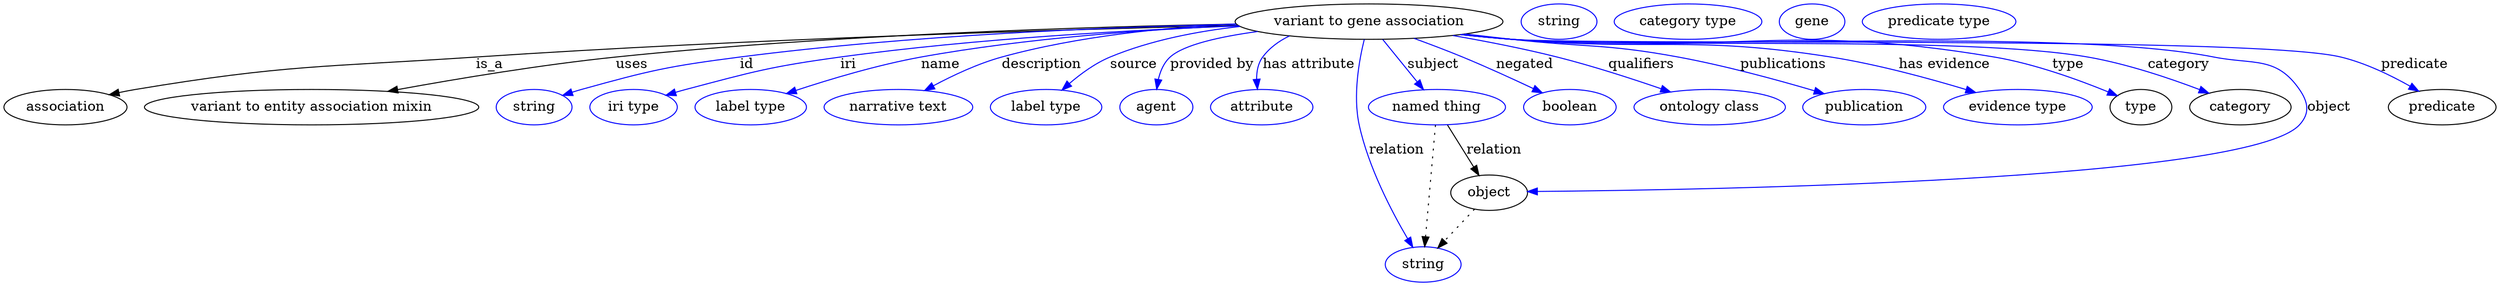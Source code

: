 digraph {
	graph [bb="0,0,2528,283"];
	node [label="\N"];
	"variant to gene association"	[height=0.5,
		label="variant to gene association",
		pos="1386.4,265",
		width=3.7733];
	association	[height=0.5,
		pos="62.394,178",
		width=1.7332];
	"variant to gene association" -> association	[label=is_a,
		lp="493.39,221.5",
		pos="e,106.89,190.66 1253.3,261.22 1076.4,256.98 754.16,247.39 479.39,229 325.26,218.68 285.77,221.38 133.39,196 128,195.1 122.41,194.02 \
116.84,192.85"];
	"variant to entity association mixin"	[height=0.5,
		pos="312.39,178",
		width=4.7121];
	"variant to gene association" -> "variant to entity association mixin"	[label=uses,
		lp="637.89,221.5",
		pos="e,389.85,194.06 1251.7,262.5 1098.6,259.72 841.42,251.76 621.39,229 546.25,221.23 461.6,207.15 399.93,195.91"];
	id	[color=blue,
		height=0.5,
		label=string,
		pos="538.39,178",
		width=1.0652];
	"variant to gene association" -> id	[color=blue,
		label=id,
		lp="754.39,221.5",
		pos="e,567.38,189.99 1251.9,262.38 1122.2,259.47 920.67,251.38 747.39,229 674.95,219.64 656.77,215.57 586.39,196 583.29,195.14 580.09,\
194.17 576.89,193.15",
		style=solid];
	iri	[color=blue,
		height=0.5,
		label="iri type",
		pos="639.39,178",
		width=1.2277];
	"variant to gene association" -> iri	[color=blue,
		label=iri,
		lp="857.39,221.5",
		pos="e,672.32,190.14 1254.6,260.63 1145.5,256.59 986.85,247.83 849.39,229 778.75,219.32 761.32,214.25 692.39,196 689.02,195.11 685.55,\
194.13 682.07,193.11",
		style=solid];
	name	[color=blue,
		height=0.5,
		label="label type",
		pos="758.39,178",
		width=1.5707];
	"variant to gene association" -> name	[color=blue,
		label=name,
		lp="951.39,221.5",
		pos="e,794.66,191.84 1253.6,260.94 1162.3,257.09 1038.8,248.44 931.39,229 887.57,221.07 838.96,206.48 804.45,195.11",
		style=solid];
	description	[color=blue,
		height=0.5,
		label="narrative text",
		pos="908.39,178",
		width=2.0943];
	"variant to gene association" -> description	[color=blue,
		label=description,
		lp="1053.9,221.5",
		pos="e,935.01,194.9 1251.4,262.69 1179.6,259.17 1090.5,250.26 1013.4,229 989.2,222.33 963.74,210.35 943.95,199.78",
		style=solid];
	source	[color=blue,
		height=0.5,
		label="label type",
		pos="1058.4,178",
		width=1.5707];
	"variant to gene association" -> source	[color=blue,
		label=source,
		lp="1147.4,221.5",
		pos="e,1074.5,195.3 1255.5,260.08 1212.2,255.28 1164.5,246.11 1123.4,229 1108.2,222.69 1093.5,211.92 1082,201.98",
		style=solid];
	"provided by"	[color=blue,
		height=0.5,
		label=agent,
		pos="1170.4,178",
		width=1.0291];
	"variant to gene association" -> "provided by"	[color=blue,
		label="provided by",
		lp="1226.9,221.5",
		pos="e,1170.7,196.24 1273.5,254.98 1235.1,249.74 1198.3,241.59 1184.4,229 1177.9,223.16 1174.3,214.6 1172.4,206.2",
		style=solid];
	"has attribute"	[color=blue,
		height=0.5,
		label=attribute,
		pos="1277.4,178",
		width=1.4443];
	"variant to gene association" -> "has attribute"	[color=blue,
		label="has attribute",
		lp="1325.4,221.5",
		pos="e,1273.1,196.35 1305.5,250.44 1295,245.35 1285.4,238.42 1278.4,229 1273.6,222.6 1272.2,214.36 1272.2,206.43",
		style=solid];
	subject	[color=blue,
		height=0.5,
		label="named thing",
		pos="1455.4,178",
		width=1.9318];
	"variant to gene association" -> subject	[color=blue,
		label=subject,
		lp="1451.4,221.5",
		pos="e,1441.7,195.89 1400.4,246.8 1410.3,234.51 1423.9,217.77 1435.1,204.01",
		style=solid];
	relation	[color=blue,
		height=0.5,
		label=string,
		pos="1441.4,18",
		width=1.0652];
	"variant to gene association" -> relation	[color=blue,
		label=relation,
		lp="1414.4,134.5",
		pos="e,1430.8,35.515 1381.6,246.88 1376.4,226.11 1369.9,190.14 1376.4,160 1385.7,117.11 1409.4,71.747 1425.5,44.402",
		style=solid];
	negated	[color=blue,
		height=0.5,
		label=boolean,
		pos="1589.4,178",
		width=1.2999];
	"variant to gene association" -> negated	[color=blue,
		label=negated,
		lp="1543.4,221.5",
		pos="e,1561.7,192.57 1432.1,248 1447.8,242.28 1465.5,235.6 1481.4,229 1505.4,219.04 1531.9,206.8 1552.6,196.93",
		style=solid];
	qualifiers	[color=blue,
		height=0.5,
		label="ontology class",
		pos="1730.4,178",
		width=2.1304];
	"variant to gene association" -> qualifiers	[color=blue,
		label=qualifiers,
		lp="1661.9,221.5",
		pos="e,1690.6,193.52 1471.1,250.86 1504.2,245.09 1542.3,237.65 1576.4,229 1611.8,220.04 1650.9,207.31 1680.8,196.94",
		style=solid];
	publications	[color=blue,
		height=0.5,
		label=publication,
		pos="1887.4,178",
		width=1.7332];
	"variant to gene association" -> publications	[color=blue,
		label=publications,
		lp="1806.4,221.5",
		pos="e,1846.7,191.75 1483.9,252.44 1499.8,250.59 1516,248.72 1531.4,247 1606,238.63 1625.6,242.69 1699.4,229 1746.6,220.24 1799.4,205.77 \
1837,194.65",
		style=solid];
	"has evidence"	[color=blue,
		height=0.5,
		label="evidence type",
		pos="2043.4,178",
		width=2.0943];
	"variant to gene association" -> "has evidence"	[color=blue,
		label="has evidence",
		lp="1969.9,221.5",
		pos="e,2000.8,192.94 1481.1,252.06 1497.8,250.18 1515.1,248.41 1531.4,247 1674.6,234.62 1712.4,251.5 1854.4,229 1901.3,221.56 1953.4,\
207.31 1991,195.92",
		style=solid];
	type	[height=0.5,
		pos="2168.4,178",
		width=0.86659];
	"variant to gene association" -> type	[color=blue,
		label=type,
		lp="2095.4,221.5",
		pos="e,2144.4,189.74 1479.9,251.93 1497,250.03 1514.7,248.28 1531.4,247 1748.2,230.32 1806,265.36 2020.4,229 2061,222.12 2105.5,205.81 \
2135,193.68",
		style=solid];
	category	[height=0.5,
		pos="2269.4,178",
		width=1.4263];
	"variant to gene association" -> category	[color=blue,
		label=category,
		lp="2207.9,221.5",
		pos="e,2237.6,192.25 1479.5,251.89 1496.7,249.99 1514.6,248.24 1531.4,247 1660.9,237.43 1987.5,251.27 2115.4,229 2154.6,222.17 2197.6,\
207.59 2228.2,195.92",
		style=solid];
	object	[height=0.5,
		pos="1508.4,91",
		width=1.0832];
	"variant to gene association" -> object	[color=blue,
		label=object,
		lp="2359.4,178",
		pos="e,1547.5,92.208 1479.5,251.81 1496.7,249.92 1514.6,248.2 1531.4,247 1689.3,235.77 2088.1,259.8 2243.4,229 2283.6,221.03 2306.2,229.74 \
2329.4,196 2338.5,182.81 2340.2,171.77 2329.4,160 2277,103.09 1726.8,93.804 1557.6,92.293",
		style=solid];
	predicate	[height=0.5,
		pos="2473.4,178",
		width=1.5165];
	"variant to gene association" -> predicate	[color=blue,
		label=predicate,
		lp="2445.4,221.5",
		pos="e,2449.5,194.26 1479.1,251.8 1496.4,249.9 1514.5,248.17 1531.4,247 1624.4,240.56 2279.8,250.86 2370.4,229 2395.2,223 2421.1,210.41 \
2440.7,199.36",
		style=solid];
	subject -> relation	[pos="e,1442.9,36.188 1453.9,159.79 1451.5,132.48 1446.7,78.994 1443.8,46.38",
		style=dotted];
	subject -> object	[label=relation,
		lp="1513.4,134.5",
		pos="e,1498,108.6 1466.1,159.8 1473.8,147.54 1484.2,130.87 1492.7,117.13"];
	association_type	[color=blue,
		height=0.5,
		label=string,
		pos="1578.4,265",
		width=1.0652];
	association_category	[color=blue,
		height=0.5,
		label="category type",
		pos="1709.4,265",
		width=2.0762];
	object -> relation	[pos="e,1456.2,34.713 1493.5,74.243 1484.6,64.775 1473.1,52.56 1463.1,42.024",
		style=dotted];
	"variant to gene association_object"	[color=blue,
		height=0.5,
		label=gene,
		pos="1835.4,265",
		width=0.92075];
	"variant to gene association_predicate"	[color=blue,
		height=0.5,
		label="predicate type",
		pos="1964.4,265",
		width=2.1665];
}
